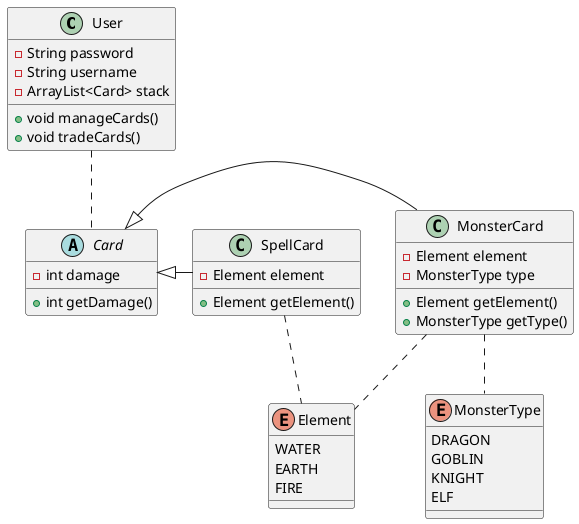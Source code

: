 @startuml

class User {
        - String password
        - String username
        - ArrayList<Card> stack

        + void manageCards()
        + void tradeCards()
}
abstract class Card {
        - int damage

        + int getDamage()
}

User .. Card

enum MonsterType {
        DRAGON
        GOBLIN
        KNIGHT
        ELF
}
enum Element {
        WATER
        EARTH
        FIRE
}

class MonsterCard {
        - Element element
        - MonsterType type

        + Element getElement()
        + MonsterType getType()
}
class SpellCard {
        - Element element

        + Element getElement()
}

Card <|- MonsterCard
Card <|- SpellCard

MonsterCard .. MonsterType
MonsterCard .. Element

SpellCard .. Element

@enduml
